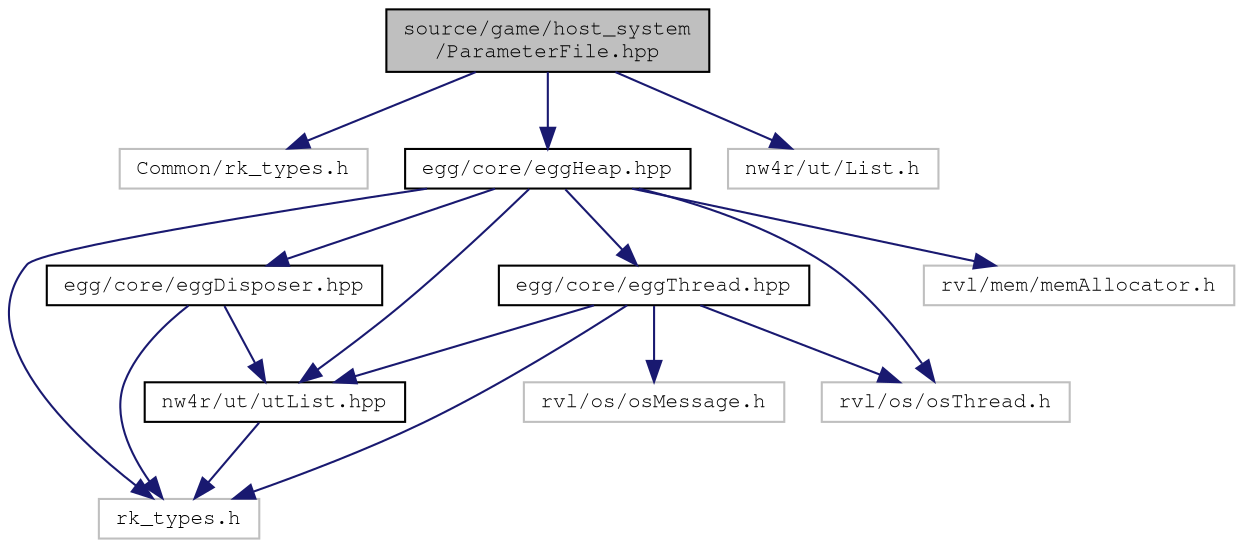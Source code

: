 digraph "source/game/host_system/ParameterFile.hpp"
{
 // LATEX_PDF_SIZE
  edge [fontname="FreeMono",fontsize="10",labelfontname="FreeMono",labelfontsize="10"];
  node [fontname="FreeMono",fontsize="10",shape=record];
  Node1 [label="source/game/host_system\l/ParameterFile.hpp",height=0.2,width=0.4,color="black", fillcolor="grey75", style="filled", fontcolor="black",tooltip="Contains reading code for an unused 'Parameter' file."];
  Node1 -> Node2 [color="midnightblue",fontsize="10",style="solid",fontname="FreeMono"];
  Node2 [label="Common/rk_types.h",height=0.2,width=0.4,color="grey75", fillcolor="white", style="filled",tooltip=" "];
  Node1 -> Node3 [color="midnightblue",fontsize="10",style="solid",fontname="FreeMono"];
  Node3 [label="egg/core/eggHeap.hpp",height=0.2,width=0.4,color="black", fillcolor="white", style="filled",URL="$egg_heap_8hpp.html",tooltip="Base Heap class."];
  Node3 -> Node4 [color="midnightblue",fontsize="10",style="solid",fontname="FreeMono"];
  Node4 [label="egg/core/eggDisposer.hpp",height=0.2,width=0.4,color="black", fillcolor="white", style="filled",URL="$egg_disposer_8hpp.html",tooltip="Headers for EGG::Disposer."];
  Node4 -> Node5 [color="midnightblue",fontsize="10",style="solid",fontname="FreeMono"];
  Node5 [label="nw4r/ut/utList.hpp",height=0.2,width=0.4,color="black", fillcolor="white", style="filled",URL="$ut_list_8hpp_source.html",tooltip=" "];
  Node5 -> Node6 [color="midnightblue",fontsize="10",style="solid",fontname="FreeMono"];
  Node6 [label="rk_types.h",height=0.2,width=0.4,color="grey75", fillcolor="white", style="filled",tooltip=" "];
  Node4 -> Node6 [color="midnightblue",fontsize="10",style="solid",fontname="FreeMono"];
  Node3 -> Node5 [color="midnightblue",fontsize="10",style="solid",fontname="FreeMono"];
  Node3 -> Node6 [color="midnightblue",fontsize="10",style="solid",fontname="FreeMono"];
  Node3 -> Node7 [color="midnightblue",fontsize="10",style="solid",fontname="FreeMono"];
  Node7 [label="rvl/os/osThread.h",height=0.2,width=0.4,color="grey75", fillcolor="white", style="filled",tooltip=" "];
  Node3 -> Node8 [color="midnightblue",fontsize="10",style="solid",fontname="FreeMono"];
  Node8 [label="egg/core/eggThread.hpp",height=0.2,width=0.4,color="black", fillcolor="white", style="filled",URL="$egg_thread_8hpp.html",tooltip="Thread class for extending."];
  Node8 -> Node5 [color="midnightblue",fontsize="10",style="solid",fontname="FreeMono"];
  Node8 -> Node6 [color="midnightblue",fontsize="10",style="solid",fontname="FreeMono"];
  Node8 -> Node9 [color="midnightblue",fontsize="10",style="solid",fontname="FreeMono"];
  Node9 [label="rvl/os/osMessage.h",height=0.2,width=0.4,color="grey75", fillcolor="white", style="filled",tooltip=" "];
  Node8 -> Node7 [color="midnightblue",fontsize="10",style="solid",fontname="FreeMono"];
  Node3 -> Node10 [color="midnightblue",fontsize="10",style="solid",fontname="FreeMono"];
  Node10 [label="rvl/mem/memAllocator.h",height=0.2,width=0.4,color="grey75", fillcolor="white", style="filled",tooltip=" "];
  Node1 -> Node11 [color="midnightblue",fontsize="10",style="solid",fontname="FreeMono"];
  Node11 [label="nw4r/ut/List.h",height=0.2,width=0.4,color="grey75", fillcolor="white", style="filled",tooltip=" "];
}
